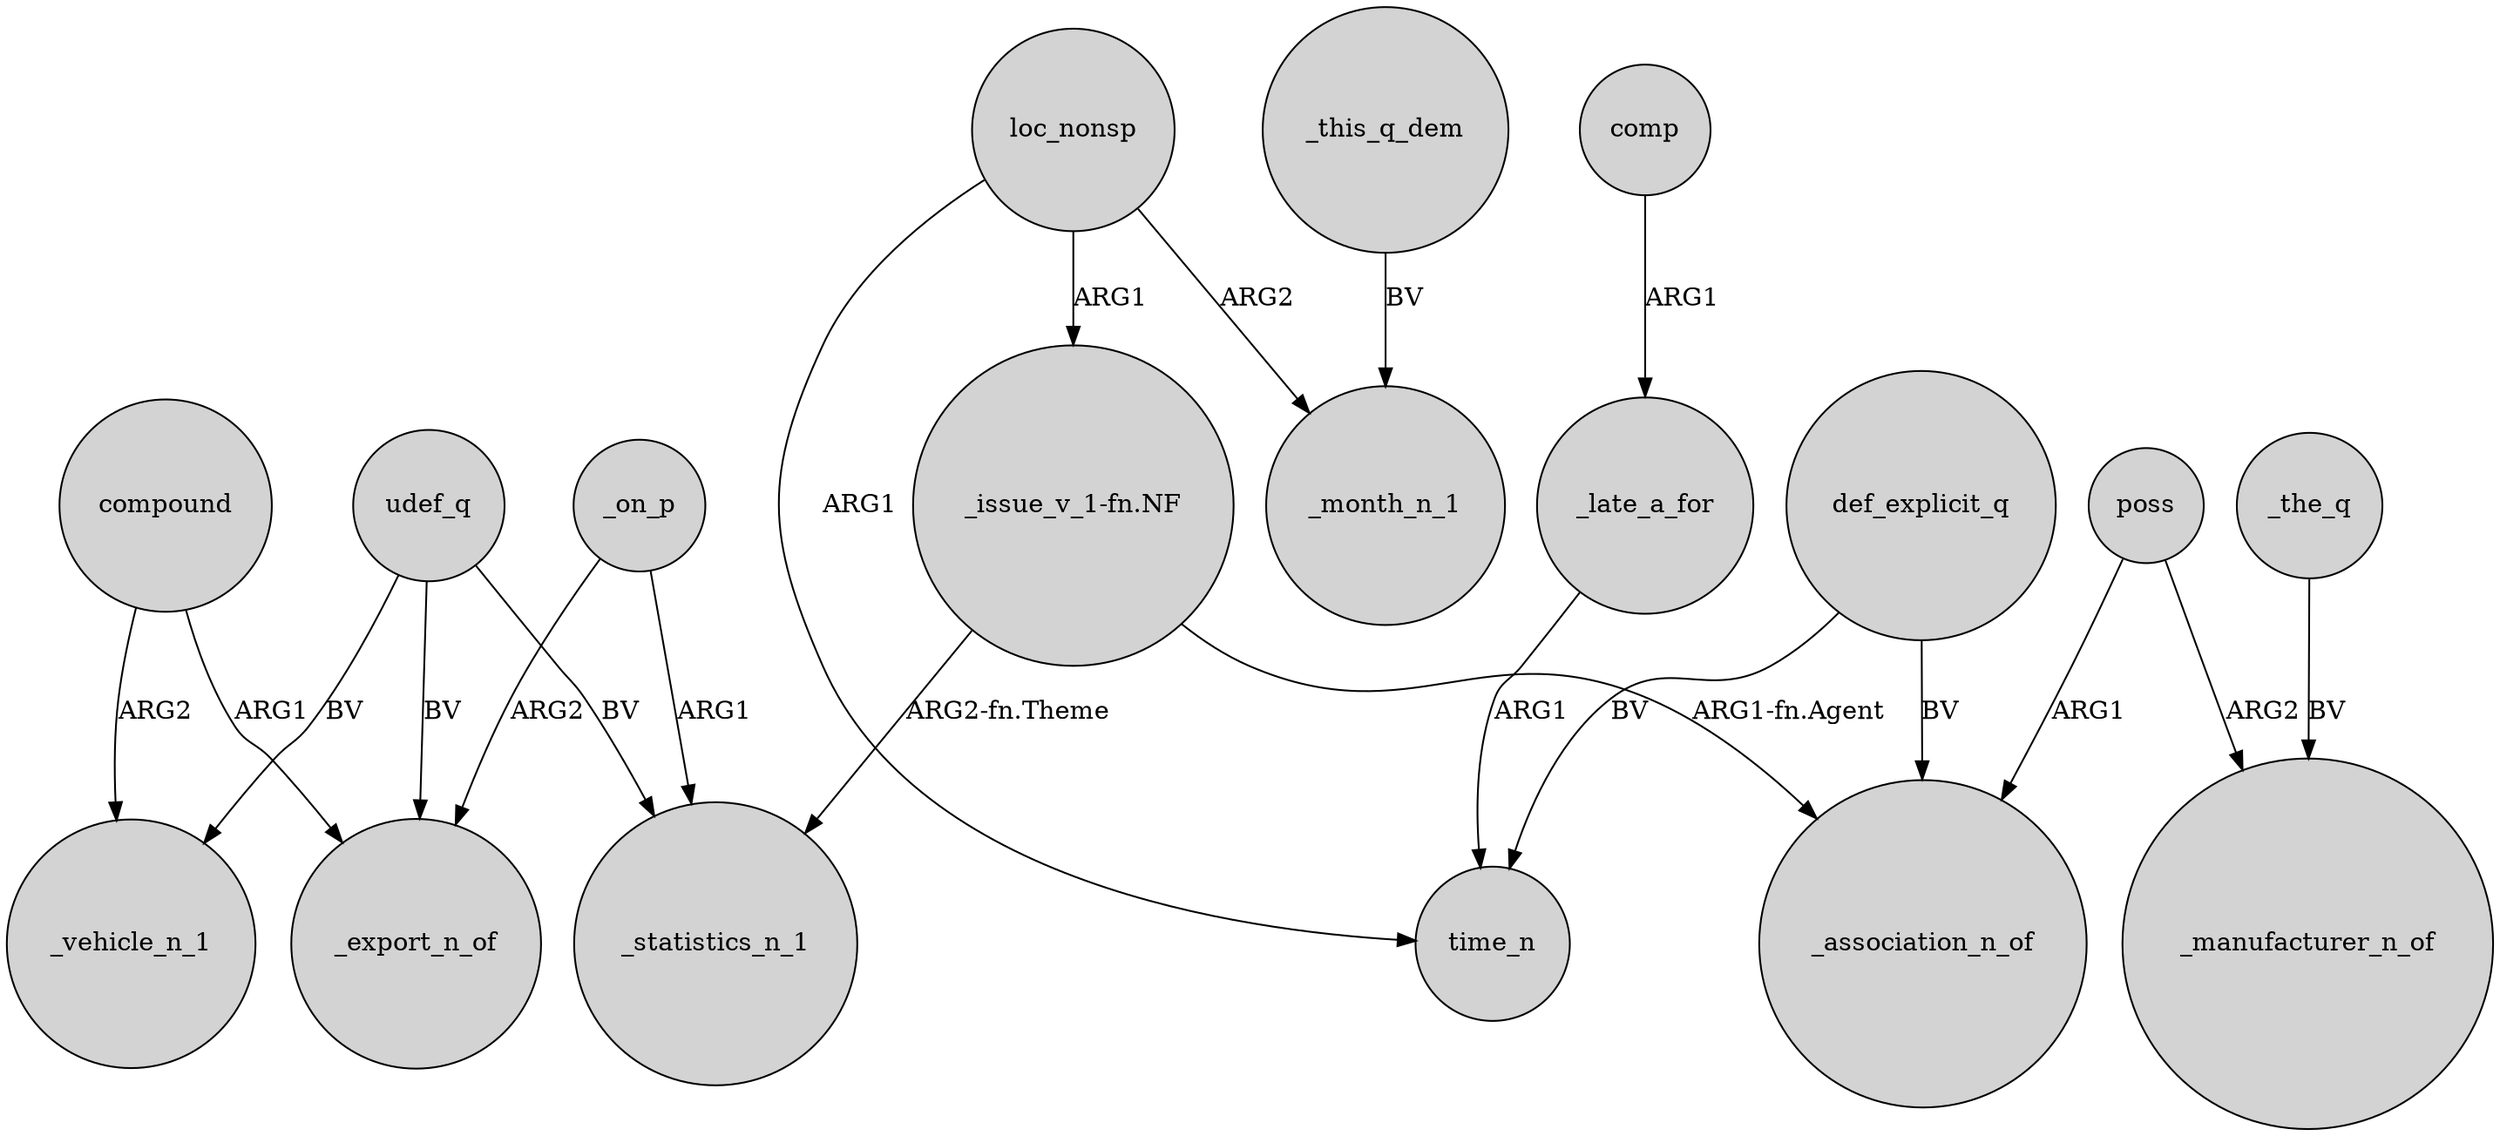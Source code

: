 digraph {
	node [shape=circle style=filled]
	loc_nonsp -> "_issue_v_1-fn.NF" [label=ARG1]
	comp -> _late_a_for [label=ARG1]
	def_explicit_q -> time_n [label=BV]
	_this_q_dem -> _month_n_1 [label=BV]
	udef_q -> _statistics_n_1 [label=BV]
	"_issue_v_1-fn.NF" -> _association_n_of [label="ARG1-fn.Agent"]
	loc_nonsp -> time_n [label=ARG1]
	udef_q -> _vehicle_n_1 [label=BV]
	poss -> _association_n_of [label=ARG1]
	compound -> _export_n_of [label=ARG1]
	compound -> _vehicle_n_1 [label=ARG2]
	_on_p -> _statistics_n_1 [label=ARG1]
	_the_q -> _manufacturer_n_of [label=BV]
	udef_q -> _export_n_of [label=BV]
	"_issue_v_1-fn.NF" -> _statistics_n_1 [label="ARG2-fn.Theme"]
	poss -> _manufacturer_n_of [label=ARG2]
	_late_a_for -> time_n [label=ARG1]
	loc_nonsp -> _month_n_1 [label=ARG2]
	_on_p -> _export_n_of [label=ARG2]
	def_explicit_q -> _association_n_of [label=BV]
}
